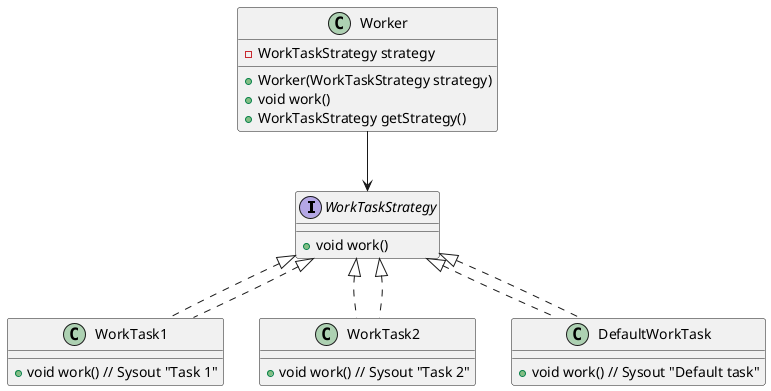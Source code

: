 @startuml
interface WorkTaskStrategy {
    + void work()
}

class WorkTask1 implements WorkTaskStrategy {
    + void work() // Sysout "Task 1"
}

class WorkTask2 implements WorkTaskStrategy {
    + void work() // Sysout "Task 2"
}

class DefaultWorkTask implements WorkTaskStrategy {
    + void work() // Sysout "Default task"
}

class Worker {
    - WorkTaskStrategy strategy
    + Worker(WorkTaskStrategy strategy)
    + void work()
    + WorkTaskStrategy getStrategy()
}

Worker --> WorkTaskStrategy
WorkTaskStrategy <|.. WorkTask1
WorkTaskStrategy <|.. WorkTask2
WorkTaskStrategy <|.. DefaultWorkTask
@enduml